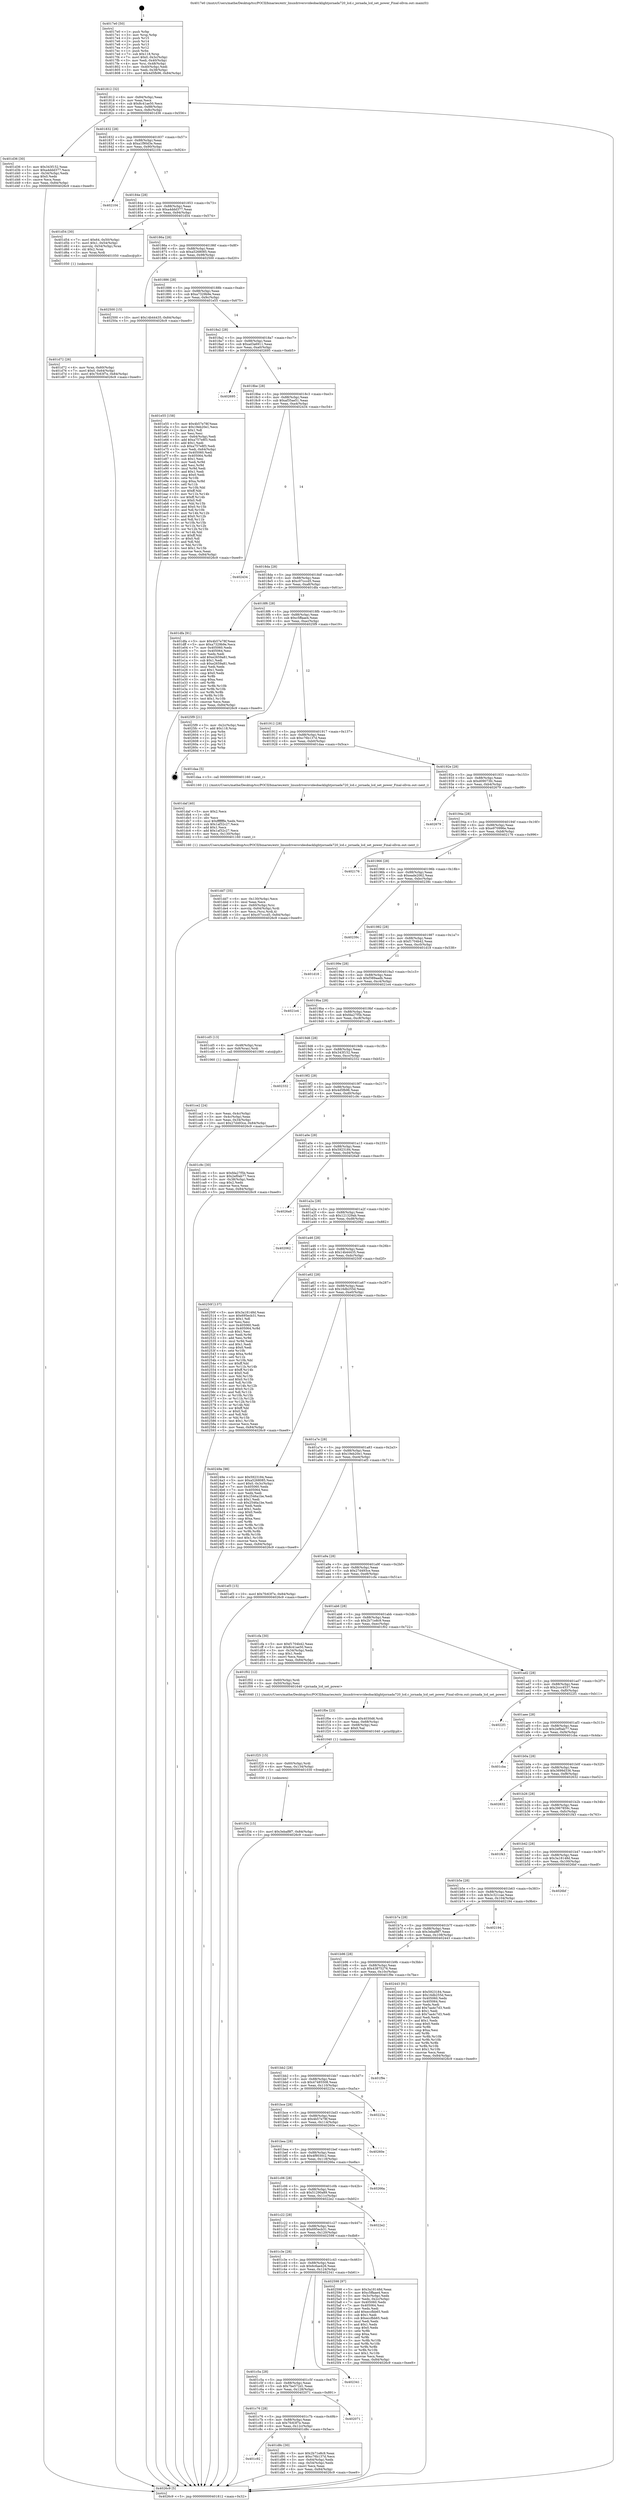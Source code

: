digraph "0x4017e0" {
  label = "0x4017e0 (/mnt/c/Users/mathe/Desktop/tcc/POCII/binaries/extr_linuxdriversvideobacklightjornada720_lcd.c_jornada_lcd_set_power_Final-ollvm.out::main(0))"
  labelloc = "t"
  node[shape=record]

  Entry [label="",width=0.3,height=0.3,shape=circle,fillcolor=black,style=filled]
  "0x401812" [label="{
     0x401812 [32]\l
     | [instrs]\l
     &nbsp;&nbsp;0x401812 \<+6\>: mov -0x84(%rbp),%eax\l
     &nbsp;&nbsp;0x401818 \<+2\>: mov %eax,%ecx\l
     &nbsp;&nbsp;0x40181a \<+6\>: sub $0x8c41ae50,%ecx\l
     &nbsp;&nbsp;0x401820 \<+6\>: mov %eax,-0x88(%rbp)\l
     &nbsp;&nbsp;0x401826 \<+6\>: mov %ecx,-0x8c(%rbp)\l
     &nbsp;&nbsp;0x40182c \<+6\>: je 0000000000401d36 \<main+0x556\>\l
  }"]
  "0x401d36" [label="{
     0x401d36 [30]\l
     | [instrs]\l
     &nbsp;&nbsp;0x401d36 \<+5\>: mov $0x343f152,%eax\l
     &nbsp;&nbsp;0x401d3b \<+5\>: mov $0xa4ddd377,%ecx\l
     &nbsp;&nbsp;0x401d40 \<+3\>: mov -0x34(%rbp),%edx\l
     &nbsp;&nbsp;0x401d43 \<+3\>: cmp $0x0,%edx\l
     &nbsp;&nbsp;0x401d46 \<+3\>: cmove %ecx,%eax\l
     &nbsp;&nbsp;0x401d49 \<+6\>: mov %eax,-0x84(%rbp)\l
     &nbsp;&nbsp;0x401d4f \<+5\>: jmp 00000000004026c9 \<main+0xee9\>\l
  }"]
  "0x401832" [label="{
     0x401832 [28]\l
     | [instrs]\l
     &nbsp;&nbsp;0x401832 \<+5\>: jmp 0000000000401837 \<main+0x57\>\l
     &nbsp;&nbsp;0x401837 \<+6\>: mov -0x88(%rbp),%eax\l
     &nbsp;&nbsp;0x40183d \<+5\>: sub $0xa1f90d3e,%eax\l
     &nbsp;&nbsp;0x401842 \<+6\>: mov %eax,-0x90(%rbp)\l
     &nbsp;&nbsp;0x401848 \<+6\>: je 0000000000402104 \<main+0x924\>\l
  }"]
  Exit [label="",width=0.3,height=0.3,shape=circle,fillcolor=black,style=filled,peripheries=2]
  "0x402104" [label="{
     0x402104\l
  }", style=dashed]
  "0x40184e" [label="{
     0x40184e [28]\l
     | [instrs]\l
     &nbsp;&nbsp;0x40184e \<+5\>: jmp 0000000000401853 \<main+0x73\>\l
     &nbsp;&nbsp;0x401853 \<+6\>: mov -0x88(%rbp),%eax\l
     &nbsp;&nbsp;0x401859 \<+5\>: sub $0xa4ddd377,%eax\l
     &nbsp;&nbsp;0x40185e \<+6\>: mov %eax,-0x94(%rbp)\l
     &nbsp;&nbsp;0x401864 \<+6\>: je 0000000000401d54 \<main+0x574\>\l
  }"]
  "0x401f34" [label="{
     0x401f34 [15]\l
     | [instrs]\l
     &nbsp;&nbsp;0x401f34 \<+10\>: movl $0x3ebaf8f7,-0x84(%rbp)\l
     &nbsp;&nbsp;0x401f3e \<+5\>: jmp 00000000004026c9 \<main+0xee9\>\l
  }"]
  "0x401d54" [label="{
     0x401d54 [30]\l
     | [instrs]\l
     &nbsp;&nbsp;0x401d54 \<+7\>: movl $0x64,-0x50(%rbp)\l
     &nbsp;&nbsp;0x401d5b \<+7\>: movl $0x1,-0x54(%rbp)\l
     &nbsp;&nbsp;0x401d62 \<+4\>: movslq -0x54(%rbp),%rax\l
     &nbsp;&nbsp;0x401d66 \<+4\>: shl $0x2,%rax\l
     &nbsp;&nbsp;0x401d6a \<+3\>: mov %rax,%rdi\l
     &nbsp;&nbsp;0x401d6d \<+5\>: call 0000000000401050 \<malloc@plt\>\l
     | [calls]\l
     &nbsp;&nbsp;0x401050 \{1\} (unknown)\l
  }"]
  "0x40186a" [label="{
     0x40186a [28]\l
     | [instrs]\l
     &nbsp;&nbsp;0x40186a \<+5\>: jmp 000000000040186f \<main+0x8f\>\l
     &nbsp;&nbsp;0x40186f \<+6\>: mov -0x88(%rbp),%eax\l
     &nbsp;&nbsp;0x401875 \<+5\>: sub $0xa5268085,%eax\l
     &nbsp;&nbsp;0x40187a \<+6\>: mov %eax,-0x98(%rbp)\l
     &nbsp;&nbsp;0x401880 \<+6\>: je 0000000000402500 \<main+0xd20\>\l
  }"]
  "0x401f25" [label="{
     0x401f25 [15]\l
     | [instrs]\l
     &nbsp;&nbsp;0x401f25 \<+4\>: mov -0x60(%rbp),%rdi\l
     &nbsp;&nbsp;0x401f29 \<+6\>: mov %eax,-0x134(%rbp)\l
     &nbsp;&nbsp;0x401f2f \<+5\>: call 0000000000401030 \<free@plt\>\l
     | [calls]\l
     &nbsp;&nbsp;0x401030 \{1\} (unknown)\l
  }"]
  "0x402500" [label="{
     0x402500 [15]\l
     | [instrs]\l
     &nbsp;&nbsp;0x402500 \<+10\>: movl $0x14b44435,-0x84(%rbp)\l
     &nbsp;&nbsp;0x40250a \<+5\>: jmp 00000000004026c9 \<main+0xee9\>\l
  }"]
  "0x401886" [label="{
     0x401886 [28]\l
     | [instrs]\l
     &nbsp;&nbsp;0x401886 \<+5\>: jmp 000000000040188b \<main+0xab\>\l
     &nbsp;&nbsp;0x40188b \<+6\>: mov -0x88(%rbp),%eax\l
     &nbsp;&nbsp;0x401891 \<+5\>: sub $0xa7329b9e,%eax\l
     &nbsp;&nbsp;0x401896 \<+6\>: mov %eax,-0x9c(%rbp)\l
     &nbsp;&nbsp;0x40189c \<+6\>: je 0000000000401e55 \<main+0x675\>\l
  }"]
  "0x401f0e" [label="{
     0x401f0e [23]\l
     | [instrs]\l
     &nbsp;&nbsp;0x401f0e \<+10\>: movabs $0x4030d6,%rdi\l
     &nbsp;&nbsp;0x401f18 \<+3\>: mov %eax,-0x68(%rbp)\l
     &nbsp;&nbsp;0x401f1b \<+3\>: mov -0x68(%rbp),%esi\l
     &nbsp;&nbsp;0x401f1e \<+2\>: mov $0x0,%al\l
     &nbsp;&nbsp;0x401f20 \<+5\>: call 0000000000401040 \<printf@plt\>\l
     | [calls]\l
     &nbsp;&nbsp;0x401040 \{1\} (unknown)\l
  }"]
  "0x401e55" [label="{
     0x401e55 [158]\l
     | [instrs]\l
     &nbsp;&nbsp;0x401e55 \<+5\>: mov $0x4b57e78f,%eax\l
     &nbsp;&nbsp;0x401e5a \<+5\>: mov $0x19eb20e1,%ecx\l
     &nbsp;&nbsp;0x401e5f \<+2\>: mov $0x1,%dl\l
     &nbsp;&nbsp;0x401e61 \<+2\>: xor %esi,%esi\l
     &nbsp;&nbsp;0x401e63 \<+3\>: mov -0x64(%rbp),%edi\l
     &nbsp;&nbsp;0x401e66 \<+6\>: add $0xa757e8f3,%edi\l
     &nbsp;&nbsp;0x401e6c \<+3\>: add $0x1,%edi\l
     &nbsp;&nbsp;0x401e6f \<+6\>: sub $0xa757e8f3,%edi\l
     &nbsp;&nbsp;0x401e75 \<+3\>: mov %edi,-0x64(%rbp)\l
     &nbsp;&nbsp;0x401e78 \<+7\>: mov 0x405060,%edi\l
     &nbsp;&nbsp;0x401e7f \<+8\>: mov 0x405064,%r8d\l
     &nbsp;&nbsp;0x401e87 \<+3\>: sub $0x1,%esi\l
     &nbsp;&nbsp;0x401e8a \<+3\>: mov %edi,%r9d\l
     &nbsp;&nbsp;0x401e8d \<+3\>: add %esi,%r9d\l
     &nbsp;&nbsp;0x401e90 \<+4\>: imul %r9d,%edi\l
     &nbsp;&nbsp;0x401e94 \<+3\>: and $0x1,%edi\l
     &nbsp;&nbsp;0x401e97 \<+3\>: cmp $0x0,%edi\l
     &nbsp;&nbsp;0x401e9a \<+4\>: sete %r10b\l
     &nbsp;&nbsp;0x401e9e \<+4\>: cmp $0xa,%r8d\l
     &nbsp;&nbsp;0x401ea2 \<+4\>: setl %r11b\l
     &nbsp;&nbsp;0x401ea6 \<+3\>: mov %r10b,%bl\l
     &nbsp;&nbsp;0x401ea9 \<+3\>: xor $0xff,%bl\l
     &nbsp;&nbsp;0x401eac \<+3\>: mov %r11b,%r14b\l
     &nbsp;&nbsp;0x401eaf \<+4\>: xor $0xff,%r14b\l
     &nbsp;&nbsp;0x401eb3 \<+3\>: xor $0x0,%dl\l
     &nbsp;&nbsp;0x401eb6 \<+3\>: mov %bl,%r15b\l
     &nbsp;&nbsp;0x401eb9 \<+4\>: and $0x0,%r15b\l
     &nbsp;&nbsp;0x401ebd \<+3\>: and %dl,%r10b\l
     &nbsp;&nbsp;0x401ec0 \<+3\>: mov %r14b,%r12b\l
     &nbsp;&nbsp;0x401ec3 \<+4\>: and $0x0,%r12b\l
     &nbsp;&nbsp;0x401ec7 \<+3\>: and %dl,%r11b\l
     &nbsp;&nbsp;0x401eca \<+3\>: or %r10b,%r15b\l
     &nbsp;&nbsp;0x401ecd \<+3\>: or %r11b,%r12b\l
     &nbsp;&nbsp;0x401ed0 \<+3\>: xor %r12b,%r15b\l
     &nbsp;&nbsp;0x401ed3 \<+3\>: or %r14b,%bl\l
     &nbsp;&nbsp;0x401ed6 \<+3\>: xor $0xff,%bl\l
     &nbsp;&nbsp;0x401ed9 \<+3\>: or $0x0,%dl\l
     &nbsp;&nbsp;0x401edc \<+2\>: and %dl,%bl\l
     &nbsp;&nbsp;0x401ede \<+3\>: or %bl,%r15b\l
     &nbsp;&nbsp;0x401ee1 \<+4\>: test $0x1,%r15b\l
     &nbsp;&nbsp;0x401ee5 \<+3\>: cmovne %ecx,%eax\l
     &nbsp;&nbsp;0x401ee8 \<+6\>: mov %eax,-0x84(%rbp)\l
     &nbsp;&nbsp;0x401eee \<+5\>: jmp 00000000004026c9 \<main+0xee9\>\l
  }"]
  "0x4018a2" [label="{
     0x4018a2 [28]\l
     | [instrs]\l
     &nbsp;&nbsp;0x4018a2 \<+5\>: jmp 00000000004018a7 \<main+0xc7\>\l
     &nbsp;&nbsp;0x4018a7 \<+6\>: mov -0x88(%rbp),%eax\l
     &nbsp;&nbsp;0x4018ad \<+5\>: sub $0xad3a6911,%eax\l
     &nbsp;&nbsp;0x4018b2 \<+6\>: mov %eax,-0xa0(%rbp)\l
     &nbsp;&nbsp;0x4018b8 \<+6\>: je 0000000000402695 \<main+0xeb5\>\l
  }"]
  "0x401dd7" [label="{
     0x401dd7 [35]\l
     | [instrs]\l
     &nbsp;&nbsp;0x401dd7 \<+6\>: mov -0x130(%rbp),%ecx\l
     &nbsp;&nbsp;0x401ddd \<+3\>: imul %eax,%ecx\l
     &nbsp;&nbsp;0x401de0 \<+4\>: mov -0x60(%rbp),%rsi\l
     &nbsp;&nbsp;0x401de4 \<+4\>: movslq -0x64(%rbp),%rdi\l
     &nbsp;&nbsp;0x401de8 \<+3\>: mov %ecx,(%rsi,%rdi,4)\l
     &nbsp;&nbsp;0x401deb \<+10\>: movl $0xc07cccd5,-0x84(%rbp)\l
     &nbsp;&nbsp;0x401df5 \<+5\>: jmp 00000000004026c9 \<main+0xee9\>\l
  }"]
  "0x402695" [label="{
     0x402695\l
  }", style=dashed]
  "0x4018be" [label="{
     0x4018be [28]\l
     | [instrs]\l
     &nbsp;&nbsp;0x4018be \<+5\>: jmp 00000000004018c3 \<main+0xe3\>\l
     &nbsp;&nbsp;0x4018c3 \<+6\>: mov -0x88(%rbp),%eax\l
     &nbsp;&nbsp;0x4018c9 \<+5\>: sub $0xaf35ae51,%eax\l
     &nbsp;&nbsp;0x4018ce \<+6\>: mov %eax,-0xa4(%rbp)\l
     &nbsp;&nbsp;0x4018d4 \<+6\>: je 0000000000402434 \<main+0xc54\>\l
  }"]
  "0x401daf" [label="{
     0x401daf [40]\l
     | [instrs]\l
     &nbsp;&nbsp;0x401daf \<+5\>: mov $0x2,%ecx\l
     &nbsp;&nbsp;0x401db4 \<+1\>: cltd\l
     &nbsp;&nbsp;0x401db5 \<+2\>: idiv %ecx\l
     &nbsp;&nbsp;0x401db7 \<+6\>: imul $0xfffffffe,%edx,%ecx\l
     &nbsp;&nbsp;0x401dbd \<+6\>: sub $0x1af32c27,%ecx\l
     &nbsp;&nbsp;0x401dc3 \<+3\>: add $0x1,%ecx\l
     &nbsp;&nbsp;0x401dc6 \<+6\>: add $0x1af32c27,%ecx\l
     &nbsp;&nbsp;0x401dcc \<+6\>: mov %ecx,-0x130(%rbp)\l
     &nbsp;&nbsp;0x401dd2 \<+5\>: call 0000000000401160 \<next_i\>\l
     | [calls]\l
     &nbsp;&nbsp;0x401160 \{1\} (/mnt/c/Users/mathe/Desktop/tcc/POCII/binaries/extr_linuxdriversvideobacklightjornada720_lcd.c_jornada_lcd_set_power_Final-ollvm.out::next_i)\l
  }"]
  "0x402434" [label="{
     0x402434\l
  }", style=dashed]
  "0x4018da" [label="{
     0x4018da [28]\l
     | [instrs]\l
     &nbsp;&nbsp;0x4018da \<+5\>: jmp 00000000004018df \<main+0xff\>\l
     &nbsp;&nbsp;0x4018df \<+6\>: mov -0x88(%rbp),%eax\l
     &nbsp;&nbsp;0x4018e5 \<+5\>: sub $0xc07cccd5,%eax\l
     &nbsp;&nbsp;0x4018ea \<+6\>: mov %eax,-0xa8(%rbp)\l
     &nbsp;&nbsp;0x4018f0 \<+6\>: je 0000000000401dfa \<main+0x61a\>\l
  }"]
  "0x401c92" [label="{
     0x401c92\l
  }", style=dashed]
  "0x401dfa" [label="{
     0x401dfa [91]\l
     | [instrs]\l
     &nbsp;&nbsp;0x401dfa \<+5\>: mov $0x4b57e78f,%eax\l
     &nbsp;&nbsp;0x401dff \<+5\>: mov $0xa7329b9e,%ecx\l
     &nbsp;&nbsp;0x401e04 \<+7\>: mov 0x405060,%edx\l
     &nbsp;&nbsp;0x401e0b \<+7\>: mov 0x405064,%esi\l
     &nbsp;&nbsp;0x401e12 \<+2\>: mov %edx,%edi\l
     &nbsp;&nbsp;0x401e14 \<+6\>: add $0xe2659a81,%edi\l
     &nbsp;&nbsp;0x401e1a \<+3\>: sub $0x1,%edi\l
     &nbsp;&nbsp;0x401e1d \<+6\>: sub $0xe2659a81,%edi\l
     &nbsp;&nbsp;0x401e23 \<+3\>: imul %edi,%edx\l
     &nbsp;&nbsp;0x401e26 \<+3\>: and $0x1,%edx\l
     &nbsp;&nbsp;0x401e29 \<+3\>: cmp $0x0,%edx\l
     &nbsp;&nbsp;0x401e2c \<+4\>: sete %r8b\l
     &nbsp;&nbsp;0x401e30 \<+3\>: cmp $0xa,%esi\l
     &nbsp;&nbsp;0x401e33 \<+4\>: setl %r9b\l
     &nbsp;&nbsp;0x401e37 \<+3\>: mov %r8b,%r10b\l
     &nbsp;&nbsp;0x401e3a \<+3\>: and %r9b,%r10b\l
     &nbsp;&nbsp;0x401e3d \<+3\>: xor %r9b,%r8b\l
     &nbsp;&nbsp;0x401e40 \<+3\>: or %r8b,%r10b\l
     &nbsp;&nbsp;0x401e43 \<+4\>: test $0x1,%r10b\l
     &nbsp;&nbsp;0x401e47 \<+3\>: cmovne %ecx,%eax\l
     &nbsp;&nbsp;0x401e4a \<+6\>: mov %eax,-0x84(%rbp)\l
     &nbsp;&nbsp;0x401e50 \<+5\>: jmp 00000000004026c9 \<main+0xee9\>\l
  }"]
  "0x4018f6" [label="{
     0x4018f6 [28]\l
     | [instrs]\l
     &nbsp;&nbsp;0x4018f6 \<+5\>: jmp 00000000004018fb \<main+0x11b\>\l
     &nbsp;&nbsp;0x4018fb \<+6\>: mov -0x88(%rbp),%eax\l
     &nbsp;&nbsp;0x401901 \<+5\>: sub $0xc5ffaae4,%eax\l
     &nbsp;&nbsp;0x401906 \<+6\>: mov %eax,-0xac(%rbp)\l
     &nbsp;&nbsp;0x40190c \<+6\>: je 00000000004025f9 \<main+0xe19\>\l
  }"]
  "0x401d8c" [label="{
     0x401d8c [30]\l
     | [instrs]\l
     &nbsp;&nbsp;0x401d8c \<+5\>: mov $0x2b71e8c9,%eax\l
     &nbsp;&nbsp;0x401d91 \<+5\>: mov $0xc76b137d,%ecx\l
     &nbsp;&nbsp;0x401d96 \<+3\>: mov -0x64(%rbp),%edx\l
     &nbsp;&nbsp;0x401d99 \<+3\>: cmp -0x54(%rbp),%edx\l
     &nbsp;&nbsp;0x401d9c \<+3\>: cmovl %ecx,%eax\l
     &nbsp;&nbsp;0x401d9f \<+6\>: mov %eax,-0x84(%rbp)\l
     &nbsp;&nbsp;0x401da5 \<+5\>: jmp 00000000004026c9 \<main+0xee9\>\l
  }"]
  "0x4025f9" [label="{
     0x4025f9 [21]\l
     | [instrs]\l
     &nbsp;&nbsp;0x4025f9 \<+3\>: mov -0x2c(%rbp),%eax\l
     &nbsp;&nbsp;0x4025fc \<+7\>: add $0x118,%rsp\l
     &nbsp;&nbsp;0x402603 \<+1\>: pop %rbx\l
     &nbsp;&nbsp;0x402604 \<+2\>: pop %r12\l
     &nbsp;&nbsp;0x402606 \<+2\>: pop %r13\l
     &nbsp;&nbsp;0x402608 \<+2\>: pop %r14\l
     &nbsp;&nbsp;0x40260a \<+2\>: pop %r15\l
     &nbsp;&nbsp;0x40260c \<+1\>: pop %rbp\l
     &nbsp;&nbsp;0x40260d \<+1\>: ret\l
  }"]
  "0x401912" [label="{
     0x401912 [28]\l
     | [instrs]\l
     &nbsp;&nbsp;0x401912 \<+5\>: jmp 0000000000401917 \<main+0x137\>\l
     &nbsp;&nbsp;0x401917 \<+6\>: mov -0x88(%rbp),%eax\l
     &nbsp;&nbsp;0x40191d \<+5\>: sub $0xc76b137d,%eax\l
     &nbsp;&nbsp;0x401922 \<+6\>: mov %eax,-0xb0(%rbp)\l
     &nbsp;&nbsp;0x401928 \<+6\>: je 0000000000401daa \<main+0x5ca\>\l
  }"]
  "0x401c76" [label="{
     0x401c76 [28]\l
     | [instrs]\l
     &nbsp;&nbsp;0x401c76 \<+5\>: jmp 0000000000401c7b \<main+0x49b\>\l
     &nbsp;&nbsp;0x401c7b \<+6\>: mov -0x88(%rbp),%eax\l
     &nbsp;&nbsp;0x401c81 \<+5\>: sub $0x7fc63f7e,%eax\l
     &nbsp;&nbsp;0x401c86 \<+6\>: mov %eax,-0x12c(%rbp)\l
     &nbsp;&nbsp;0x401c8c \<+6\>: je 0000000000401d8c \<main+0x5ac\>\l
  }"]
  "0x401daa" [label="{
     0x401daa [5]\l
     | [instrs]\l
     &nbsp;&nbsp;0x401daa \<+5\>: call 0000000000401160 \<next_i\>\l
     | [calls]\l
     &nbsp;&nbsp;0x401160 \{1\} (/mnt/c/Users/mathe/Desktop/tcc/POCII/binaries/extr_linuxdriversvideobacklightjornada720_lcd.c_jornada_lcd_set_power_Final-ollvm.out::next_i)\l
  }"]
  "0x40192e" [label="{
     0x40192e [28]\l
     | [instrs]\l
     &nbsp;&nbsp;0x40192e \<+5\>: jmp 0000000000401933 \<main+0x153\>\l
     &nbsp;&nbsp;0x401933 \<+6\>: mov -0x88(%rbp),%eax\l
     &nbsp;&nbsp;0x401939 \<+5\>: sub $0xd09073fc,%eax\l
     &nbsp;&nbsp;0x40193e \<+6\>: mov %eax,-0xb4(%rbp)\l
     &nbsp;&nbsp;0x401944 \<+6\>: je 0000000000402679 \<main+0xe99\>\l
  }"]
  "0x402071" [label="{
     0x402071\l
  }", style=dashed]
  "0x402679" [label="{
     0x402679\l
  }", style=dashed]
  "0x40194a" [label="{
     0x40194a [28]\l
     | [instrs]\l
     &nbsp;&nbsp;0x40194a \<+5\>: jmp 000000000040194f \<main+0x16f\>\l
     &nbsp;&nbsp;0x40194f \<+6\>: mov -0x88(%rbp),%eax\l
     &nbsp;&nbsp;0x401955 \<+5\>: sub $0xe970996e,%eax\l
     &nbsp;&nbsp;0x40195a \<+6\>: mov %eax,-0xb8(%rbp)\l
     &nbsp;&nbsp;0x401960 \<+6\>: je 0000000000402176 \<main+0x996\>\l
  }"]
  "0x401c5a" [label="{
     0x401c5a [28]\l
     | [instrs]\l
     &nbsp;&nbsp;0x401c5a \<+5\>: jmp 0000000000401c5f \<main+0x47f\>\l
     &nbsp;&nbsp;0x401c5f \<+6\>: mov -0x88(%rbp),%eax\l
     &nbsp;&nbsp;0x401c65 \<+5\>: sub $0x7be572d1,%eax\l
     &nbsp;&nbsp;0x401c6a \<+6\>: mov %eax,-0x128(%rbp)\l
     &nbsp;&nbsp;0x401c70 \<+6\>: je 0000000000402071 \<main+0x891\>\l
  }"]
  "0x402176" [label="{
     0x402176\l
  }", style=dashed]
  "0x401966" [label="{
     0x401966 [28]\l
     | [instrs]\l
     &nbsp;&nbsp;0x401966 \<+5\>: jmp 000000000040196b \<main+0x18b\>\l
     &nbsp;&nbsp;0x40196b \<+6\>: mov -0x88(%rbp),%eax\l
     &nbsp;&nbsp;0x401971 \<+5\>: sub $0xeade2062,%eax\l
     &nbsp;&nbsp;0x401976 \<+6\>: mov %eax,-0xbc(%rbp)\l
     &nbsp;&nbsp;0x40197c \<+6\>: je 000000000040239c \<main+0xbbc\>\l
  }"]
  "0x402341" [label="{
     0x402341\l
  }", style=dashed]
  "0x40239c" [label="{
     0x40239c\l
  }", style=dashed]
  "0x401982" [label="{
     0x401982 [28]\l
     | [instrs]\l
     &nbsp;&nbsp;0x401982 \<+5\>: jmp 0000000000401987 \<main+0x1a7\>\l
     &nbsp;&nbsp;0x401987 \<+6\>: mov -0x88(%rbp),%eax\l
     &nbsp;&nbsp;0x40198d \<+5\>: sub $0xf1704b42,%eax\l
     &nbsp;&nbsp;0x401992 \<+6\>: mov %eax,-0xc0(%rbp)\l
     &nbsp;&nbsp;0x401998 \<+6\>: je 0000000000401d18 \<main+0x538\>\l
  }"]
  "0x401c3e" [label="{
     0x401c3e [28]\l
     | [instrs]\l
     &nbsp;&nbsp;0x401c3e \<+5\>: jmp 0000000000401c43 \<main+0x463\>\l
     &nbsp;&nbsp;0x401c43 \<+6\>: mov -0x88(%rbp),%eax\l
     &nbsp;&nbsp;0x401c49 \<+5\>: sub $0x6c6ae426,%eax\l
     &nbsp;&nbsp;0x401c4e \<+6\>: mov %eax,-0x124(%rbp)\l
     &nbsp;&nbsp;0x401c54 \<+6\>: je 0000000000402341 \<main+0xb61\>\l
  }"]
  "0x401d18" [label="{
     0x401d18\l
  }", style=dashed]
  "0x40199e" [label="{
     0x40199e [28]\l
     | [instrs]\l
     &nbsp;&nbsp;0x40199e \<+5\>: jmp 00000000004019a3 \<main+0x1c3\>\l
     &nbsp;&nbsp;0x4019a3 \<+6\>: mov -0x88(%rbp),%eax\l
     &nbsp;&nbsp;0x4019a9 \<+5\>: sub $0xf389aadb,%eax\l
     &nbsp;&nbsp;0x4019ae \<+6\>: mov %eax,-0xc4(%rbp)\l
     &nbsp;&nbsp;0x4019b4 \<+6\>: je 00000000004021e4 \<main+0xa04\>\l
  }"]
  "0x402598" [label="{
     0x402598 [97]\l
     | [instrs]\l
     &nbsp;&nbsp;0x402598 \<+5\>: mov $0x3a18148d,%eax\l
     &nbsp;&nbsp;0x40259d \<+5\>: mov $0xc5ffaae4,%ecx\l
     &nbsp;&nbsp;0x4025a2 \<+3\>: mov -0x3c(%rbp),%edx\l
     &nbsp;&nbsp;0x4025a5 \<+3\>: mov %edx,-0x2c(%rbp)\l
     &nbsp;&nbsp;0x4025a8 \<+7\>: mov 0x405060,%edx\l
     &nbsp;&nbsp;0x4025af \<+7\>: mov 0x405064,%esi\l
     &nbsp;&nbsp;0x4025b6 \<+2\>: mov %edx,%edi\l
     &nbsp;&nbsp;0x4025b8 \<+6\>: add $0xeccfbb65,%edi\l
     &nbsp;&nbsp;0x4025be \<+3\>: sub $0x1,%edi\l
     &nbsp;&nbsp;0x4025c1 \<+6\>: sub $0xeccfbb65,%edi\l
     &nbsp;&nbsp;0x4025c7 \<+3\>: imul %edi,%edx\l
     &nbsp;&nbsp;0x4025ca \<+3\>: and $0x1,%edx\l
     &nbsp;&nbsp;0x4025cd \<+3\>: cmp $0x0,%edx\l
     &nbsp;&nbsp;0x4025d0 \<+4\>: sete %r8b\l
     &nbsp;&nbsp;0x4025d4 \<+3\>: cmp $0xa,%esi\l
     &nbsp;&nbsp;0x4025d7 \<+4\>: setl %r9b\l
     &nbsp;&nbsp;0x4025db \<+3\>: mov %r8b,%r10b\l
     &nbsp;&nbsp;0x4025de \<+3\>: and %r9b,%r10b\l
     &nbsp;&nbsp;0x4025e1 \<+3\>: xor %r9b,%r8b\l
     &nbsp;&nbsp;0x4025e4 \<+3\>: or %r8b,%r10b\l
     &nbsp;&nbsp;0x4025e7 \<+4\>: test $0x1,%r10b\l
     &nbsp;&nbsp;0x4025eb \<+3\>: cmovne %ecx,%eax\l
     &nbsp;&nbsp;0x4025ee \<+6\>: mov %eax,-0x84(%rbp)\l
     &nbsp;&nbsp;0x4025f4 \<+5\>: jmp 00000000004026c9 \<main+0xee9\>\l
  }"]
  "0x4021e4" [label="{
     0x4021e4\l
  }", style=dashed]
  "0x4019ba" [label="{
     0x4019ba [28]\l
     | [instrs]\l
     &nbsp;&nbsp;0x4019ba \<+5\>: jmp 00000000004019bf \<main+0x1df\>\l
     &nbsp;&nbsp;0x4019bf \<+6\>: mov -0x88(%rbp),%eax\l
     &nbsp;&nbsp;0x4019c5 \<+5\>: sub $0xfda27f5b,%eax\l
     &nbsp;&nbsp;0x4019ca \<+6\>: mov %eax,-0xc8(%rbp)\l
     &nbsp;&nbsp;0x4019d0 \<+6\>: je 0000000000401cd5 \<main+0x4f5\>\l
  }"]
  "0x401c22" [label="{
     0x401c22 [28]\l
     | [instrs]\l
     &nbsp;&nbsp;0x401c22 \<+5\>: jmp 0000000000401c27 \<main+0x447\>\l
     &nbsp;&nbsp;0x401c27 \<+6\>: mov -0x88(%rbp),%eax\l
     &nbsp;&nbsp;0x401c2d \<+5\>: sub $0x695ecb31,%eax\l
     &nbsp;&nbsp;0x401c32 \<+6\>: mov %eax,-0x120(%rbp)\l
     &nbsp;&nbsp;0x401c38 \<+6\>: je 0000000000402598 \<main+0xdb8\>\l
  }"]
  "0x401cd5" [label="{
     0x401cd5 [13]\l
     | [instrs]\l
     &nbsp;&nbsp;0x401cd5 \<+4\>: mov -0x48(%rbp),%rax\l
     &nbsp;&nbsp;0x401cd9 \<+4\>: mov 0x8(%rax),%rdi\l
     &nbsp;&nbsp;0x401cdd \<+5\>: call 0000000000401060 \<atoi@plt\>\l
     | [calls]\l
     &nbsp;&nbsp;0x401060 \{1\} (unknown)\l
  }"]
  "0x4019d6" [label="{
     0x4019d6 [28]\l
     | [instrs]\l
     &nbsp;&nbsp;0x4019d6 \<+5\>: jmp 00000000004019db \<main+0x1fb\>\l
     &nbsp;&nbsp;0x4019db \<+6\>: mov -0x88(%rbp),%eax\l
     &nbsp;&nbsp;0x4019e1 \<+5\>: sub $0x343f152,%eax\l
     &nbsp;&nbsp;0x4019e6 \<+6\>: mov %eax,-0xcc(%rbp)\l
     &nbsp;&nbsp;0x4019ec \<+6\>: je 0000000000402332 \<main+0xb52\>\l
  }"]
  "0x4022e2" [label="{
     0x4022e2\l
  }", style=dashed]
  "0x402332" [label="{
     0x402332\l
  }", style=dashed]
  "0x4019f2" [label="{
     0x4019f2 [28]\l
     | [instrs]\l
     &nbsp;&nbsp;0x4019f2 \<+5\>: jmp 00000000004019f7 \<main+0x217\>\l
     &nbsp;&nbsp;0x4019f7 \<+6\>: mov -0x88(%rbp),%eax\l
     &nbsp;&nbsp;0x4019fd \<+5\>: sub $0x4d5fb96,%eax\l
     &nbsp;&nbsp;0x401a02 \<+6\>: mov %eax,-0xd0(%rbp)\l
     &nbsp;&nbsp;0x401a08 \<+6\>: je 0000000000401c9c \<main+0x4bc\>\l
  }"]
  "0x401c06" [label="{
     0x401c06 [28]\l
     | [instrs]\l
     &nbsp;&nbsp;0x401c06 \<+5\>: jmp 0000000000401c0b \<main+0x42b\>\l
     &nbsp;&nbsp;0x401c0b \<+6\>: mov -0x88(%rbp),%eax\l
     &nbsp;&nbsp;0x401c11 \<+5\>: sub $0x51290a89,%eax\l
     &nbsp;&nbsp;0x401c16 \<+6\>: mov %eax,-0x11c(%rbp)\l
     &nbsp;&nbsp;0x401c1c \<+6\>: je 00000000004022e2 \<main+0xb02\>\l
  }"]
  "0x401c9c" [label="{
     0x401c9c [30]\l
     | [instrs]\l
     &nbsp;&nbsp;0x401c9c \<+5\>: mov $0xfda27f5b,%eax\l
     &nbsp;&nbsp;0x401ca1 \<+5\>: mov $0x2ef0ab77,%ecx\l
     &nbsp;&nbsp;0x401ca6 \<+3\>: mov -0x38(%rbp),%edx\l
     &nbsp;&nbsp;0x401ca9 \<+3\>: cmp $0x2,%edx\l
     &nbsp;&nbsp;0x401cac \<+3\>: cmovne %ecx,%eax\l
     &nbsp;&nbsp;0x401caf \<+6\>: mov %eax,-0x84(%rbp)\l
     &nbsp;&nbsp;0x401cb5 \<+5\>: jmp 00000000004026c9 \<main+0xee9\>\l
  }"]
  "0x401a0e" [label="{
     0x401a0e [28]\l
     | [instrs]\l
     &nbsp;&nbsp;0x401a0e \<+5\>: jmp 0000000000401a13 \<main+0x233\>\l
     &nbsp;&nbsp;0x401a13 \<+6\>: mov -0x88(%rbp),%eax\l
     &nbsp;&nbsp;0x401a19 \<+5\>: sub $0x5923184,%eax\l
     &nbsp;&nbsp;0x401a1e \<+6\>: mov %eax,-0xd4(%rbp)\l
     &nbsp;&nbsp;0x401a24 \<+6\>: je 00000000004026a9 \<main+0xec9\>\l
  }"]
  "0x4026c9" [label="{
     0x4026c9 [5]\l
     | [instrs]\l
     &nbsp;&nbsp;0x4026c9 \<+5\>: jmp 0000000000401812 \<main+0x32\>\l
  }"]
  "0x4017e0" [label="{
     0x4017e0 [50]\l
     | [instrs]\l
     &nbsp;&nbsp;0x4017e0 \<+1\>: push %rbp\l
     &nbsp;&nbsp;0x4017e1 \<+3\>: mov %rsp,%rbp\l
     &nbsp;&nbsp;0x4017e4 \<+2\>: push %r15\l
     &nbsp;&nbsp;0x4017e6 \<+2\>: push %r14\l
     &nbsp;&nbsp;0x4017e8 \<+2\>: push %r13\l
     &nbsp;&nbsp;0x4017ea \<+2\>: push %r12\l
     &nbsp;&nbsp;0x4017ec \<+1\>: push %rbx\l
     &nbsp;&nbsp;0x4017ed \<+7\>: sub $0x118,%rsp\l
     &nbsp;&nbsp;0x4017f4 \<+7\>: movl $0x0,-0x3c(%rbp)\l
     &nbsp;&nbsp;0x4017fb \<+3\>: mov %edi,-0x40(%rbp)\l
     &nbsp;&nbsp;0x4017fe \<+4\>: mov %rsi,-0x48(%rbp)\l
     &nbsp;&nbsp;0x401802 \<+3\>: mov -0x40(%rbp),%edi\l
     &nbsp;&nbsp;0x401805 \<+3\>: mov %edi,-0x38(%rbp)\l
     &nbsp;&nbsp;0x401808 \<+10\>: movl $0x4d5fb96,-0x84(%rbp)\l
  }"]
  "0x401ce2" [label="{
     0x401ce2 [24]\l
     | [instrs]\l
     &nbsp;&nbsp;0x401ce2 \<+3\>: mov %eax,-0x4c(%rbp)\l
     &nbsp;&nbsp;0x401ce5 \<+3\>: mov -0x4c(%rbp),%eax\l
     &nbsp;&nbsp;0x401ce8 \<+3\>: mov %eax,-0x34(%rbp)\l
     &nbsp;&nbsp;0x401ceb \<+10\>: movl $0x27d493ce,-0x84(%rbp)\l
     &nbsp;&nbsp;0x401cf5 \<+5\>: jmp 00000000004026c9 \<main+0xee9\>\l
  }"]
  "0x40266a" [label="{
     0x40266a\l
  }", style=dashed]
  "0x4026a9" [label="{
     0x4026a9\l
  }", style=dashed]
  "0x401a2a" [label="{
     0x401a2a [28]\l
     | [instrs]\l
     &nbsp;&nbsp;0x401a2a \<+5\>: jmp 0000000000401a2f \<main+0x24f\>\l
     &nbsp;&nbsp;0x401a2f \<+6\>: mov -0x88(%rbp),%eax\l
     &nbsp;&nbsp;0x401a35 \<+5\>: sub $0x121329ab,%eax\l
     &nbsp;&nbsp;0x401a3a \<+6\>: mov %eax,-0xd8(%rbp)\l
     &nbsp;&nbsp;0x401a40 \<+6\>: je 0000000000402062 \<main+0x882\>\l
  }"]
  "0x401bea" [label="{
     0x401bea [28]\l
     | [instrs]\l
     &nbsp;&nbsp;0x401bea \<+5\>: jmp 0000000000401bef \<main+0x40f\>\l
     &nbsp;&nbsp;0x401bef \<+6\>: mov -0x88(%rbp),%eax\l
     &nbsp;&nbsp;0x401bf5 \<+5\>: sub $0x4f9030c2,%eax\l
     &nbsp;&nbsp;0x401bfa \<+6\>: mov %eax,-0x118(%rbp)\l
     &nbsp;&nbsp;0x401c00 \<+6\>: je 000000000040266a \<main+0xe8a\>\l
  }"]
  "0x402062" [label="{
     0x402062\l
  }", style=dashed]
  "0x401a46" [label="{
     0x401a46 [28]\l
     | [instrs]\l
     &nbsp;&nbsp;0x401a46 \<+5\>: jmp 0000000000401a4b \<main+0x26b\>\l
     &nbsp;&nbsp;0x401a4b \<+6\>: mov -0x88(%rbp),%eax\l
     &nbsp;&nbsp;0x401a51 \<+5\>: sub $0x14b44435,%eax\l
     &nbsp;&nbsp;0x401a56 \<+6\>: mov %eax,-0xdc(%rbp)\l
     &nbsp;&nbsp;0x401a5c \<+6\>: je 000000000040250f \<main+0xd2f\>\l
  }"]
  "0x40260e" [label="{
     0x40260e\l
  }", style=dashed]
  "0x40250f" [label="{
     0x40250f [137]\l
     | [instrs]\l
     &nbsp;&nbsp;0x40250f \<+5\>: mov $0x3a18148d,%eax\l
     &nbsp;&nbsp;0x402514 \<+5\>: mov $0x695ecb31,%ecx\l
     &nbsp;&nbsp;0x402519 \<+2\>: mov $0x1,%dl\l
     &nbsp;&nbsp;0x40251b \<+2\>: xor %esi,%esi\l
     &nbsp;&nbsp;0x40251d \<+7\>: mov 0x405060,%edi\l
     &nbsp;&nbsp;0x402524 \<+8\>: mov 0x405064,%r8d\l
     &nbsp;&nbsp;0x40252c \<+3\>: sub $0x1,%esi\l
     &nbsp;&nbsp;0x40252f \<+3\>: mov %edi,%r9d\l
     &nbsp;&nbsp;0x402532 \<+3\>: add %esi,%r9d\l
     &nbsp;&nbsp;0x402535 \<+4\>: imul %r9d,%edi\l
     &nbsp;&nbsp;0x402539 \<+3\>: and $0x1,%edi\l
     &nbsp;&nbsp;0x40253c \<+3\>: cmp $0x0,%edi\l
     &nbsp;&nbsp;0x40253f \<+4\>: sete %r10b\l
     &nbsp;&nbsp;0x402543 \<+4\>: cmp $0xa,%r8d\l
     &nbsp;&nbsp;0x402547 \<+4\>: setl %r11b\l
     &nbsp;&nbsp;0x40254b \<+3\>: mov %r10b,%bl\l
     &nbsp;&nbsp;0x40254e \<+3\>: xor $0xff,%bl\l
     &nbsp;&nbsp;0x402551 \<+3\>: mov %r11b,%r14b\l
     &nbsp;&nbsp;0x402554 \<+4\>: xor $0xff,%r14b\l
     &nbsp;&nbsp;0x402558 \<+3\>: xor $0x0,%dl\l
     &nbsp;&nbsp;0x40255b \<+3\>: mov %bl,%r15b\l
     &nbsp;&nbsp;0x40255e \<+4\>: and $0x0,%r15b\l
     &nbsp;&nbsp;0x402562 \<+3\>: and %dl,%r10b\l
     &nbsp;&nbsp;0x402565 \<+3\>: mov %r14b,%r12b\l
     &nbsp;&nbsp;0x402568 \<+4\>: and $0x0,%r12b\l
     &nbsp;&nbsp;0x40256c \<+3\>: and %dl,%r11b\l
     &nbsp;&nbsp;0x40256f \<+3\>: or %r10b,%r15b\l
     &nbsp;&nbsp;0x402572 \<+3\>: or %r11b,%r12b\l
     &nbsp;&nbsp;0x402575 \<+3\>: xor %r12b,%r15b\l
     &nbsp;&nbsp;0x402578 \<+3\>: or %r14b,%bl\l
     &nbsp;&nbsp;0x40257b \<+3\>: xor $0xff,%bl\l
     &nbsp;&nbsp;0x40257e \<+3\>: or $0x0,%dl\l
     &nbsp;&nbsp;0x402581 \<+2\>: and %dl,%bl\l
     &nbsp;&nbsp;0x402583 \<+3\>: or %bl,%r15b\l
     &nbsp;&nbsp;0x402586 \<+4\>: test $0x1,%r15b\l
     &nbsp;&nbsp;0x40258a \<+3\>: cmovne %ecx,%eax\l
     &nbsp;&nbsp;0x40258d \<+6\>: mov %eax,-0x84(%rbp)\l
     &nbsp;&nbsp;0x402593 \<+5\>: jmp 00000000004026c9 \<main+0xee9\>\l
  }"]
  "0x401a62" [label="{
     0x401a62 [28]\l
     | [instrs]\l
     &nbsp;&nbsp;0x401a62 \<+5\>: jmp 0000000000401a67 \<main+0x287\>\l
     &nbsp;&nbsp;0x401a67 \<+6\>: mov -0x88(%rbp),%eax\l
     &nbsp;&nbsp;0x401a6d \<+5\>: sub $0x16db255d,%eax\l
     &nbsp;&nbsp;0x401a72 \<+6\>: mov %eax,-0xe0(%rbp)\l
     &nbsp;&nbsp;0x401a78 \<+6\>: je 000000000040249e \<main+0xcbe\>\l
  }"]
  "0x401bce" [label="{
     0x401bce [28]\l
     | [instrs]\l
     &nbsp;&nbsp;0x401bce \<+5\>: jmp 0000000000401bd3 \<main+0x3f3\>\l
     &nbsp;&nbsp;0x401bd3 \<+6\>: mov -0x88(%rbp),%eax\l
     &nbsp;&nbsp;0x401bd9 \<+5\>: sub $0x4b57e78f,%eax\l
     &nbsp;&nbsp;0x401bde \<+6\>: mov %eax,-0x114(%rbp)\l
     &nbsp;&nbsp;0x401be4 \<+6\>: je 000000000040260e \<main+0xe2e\>\l
  }"]
  "0x40249e" [label="{
     0x40249e [98]\l
     | [instrs]\l
     &nbsp;&nbsp;0x40249e \<+5\>: mov $0x5923184,%eax\l
     &nbsp;&nbsp;0x4024a3 \<+5\>: mov $0xa5268085,%ecx\l
     &nbsp;&nbsp;0x4024a8 \<+7\>: movl $0x0,-0x3c(%rbp)\l
     &nbsp;&nbsp;0x4024af \<+7\>: mov 0x405060,%edx\l
     &nbsp;&nbsp;0x4024b6 \<+7\>: mov 0x405064,%esi\l
     &nbsp;&nbsp;0x4024bd \<+2\>: mov %edx,%edi\l
     &nbsp;&nbsp;0x4024bf \<+6\>: add $0x2546a1be,%edi\l
     &nbsp;&nbsp;0x4024c5 \<+3\>: sub $0x1,%edi\l
     &nbsp;&nbsp;0x4024c8 \<+6\>: sub $0x2546a1be,%edi\l
     &nbsp;&nbsp;0x4024ce \<+3\>: imul %edi,%edx\l
     &nbsp;&nbsp;0x4024d1 \<+3\>: and $0x1,%edx\l
     &nbsp;&nbsp;0x4024d4 \<+3\>: cmp $0x0,%edx\l
     &nbsp;&nbsp;0x4024d7 \<+4\>: sete %r8b\l
     &nbsp;&nbsp;0x4024db \<+3\>: cmp $0xa,%esi\l
     &nbsp;&nbsp;0x4024de \<+4\>: setl %r9b\l
     &nbsp;&nbsp;0x4024e2 \<+3\>: mov %r8b,%r10b\l
     &nbsp;&nbsp;0x4024e5 \<+3\>: and %r9b,%r10b\l
     &nbsp;&nbsp;0x4024e8 \<+3\>: xor %r9b,%r8b\l
     &nbsp;&nbsp;0x4024eb \<+3\>: or %r8b,%r10b\l
     &nbsp;&nbsp;0x4024ee \<+4\>: test $0x1,%r10b\l
     &nbsp;&nbsp;0x4024f2 \<+3\>: cmovne %ecx,%eax\l
     &nbsp;&nbsp;0x4024f5 \<+6\>: mov %eax,-0x84(%rbp)\l
     &nbsp;&nbsp;0x4024fb \<+5\>: jmp 00000000004026c9 \<main+0xee9\>\l
  }"]
  "0x401a7e" [label="{
     0x401a7e [28]\l
     | [instrs]\l
     &nbsp;&nbsp;0x401a7e \<+5\>: jmp 0000000000401a83 \<main+0x2a3\>\l
     &nbsp;&nbsp;0x401a83 \<+6\>: mov -0x88(%rbp),%eax\l
     &nbsp;&nbsp;0x401a89 \<+5\>: sub $0x19eb20e1,%eax\l
     &nbsp;&nbsp;0x401a8e \<+6\>: mov %eax,-0xe4(%rbp)\l
     &nbsp;&nbsp;0x401a94 \<+6\>: je 0000000000401ef3 \<main+0x713\>\l
  }"]
  "0x40223a" [label="{
     0x40223a\l
  }", style=dashed]
  "0x401ef3" [label="{
     0x401ef3 [15]\l
     | [instrs]\l
     &nbsp;&nbsp;0x401ef3 \<+10\>: movl $0x7fc63f7e,-0x84(%rbp)\l
     &nbsp;&nbsp;0x401efd \<+5\>: jmp 00000000004026c9 \<main+0xee9\>\l
  }"]
  "0x401a9a" [label="{
     0x401a9a [28]\l
     | [instrs]\l
     &nbsp;&nbsp;0x401a9a \<+5\>: jmp 0000000000401a9f \<main+0x2bf\>\l
     &nbsp;&nbsp;0x401a9f \<+6\>: mov -0x88(%rbp),%eax\l
     &nbsp;&nbsp;0x401aa5 \<+5\>: sub $0x27d493ce,%eax\l
     &nbsp;&nbsp;0x401aaa \<+6\>: mov %eax,-0xe8(%rbp)\l
     &nbsp;&nbsp;0x401ab0 \<+6\>: je 0000000000401cfa \<main+0x51a\>\l
  }"]
  "0x401bb2" [label="{
     0x401bb2 [28]\l
     | [instrs]\l
     &nbsp;&nbsp;0x401bb2 \<+5\>: jmp 0000000000401bb7 \<main+0x3d7\>\l
     &nbsp;&nbsp;0x401bb7 \<+6\>: mov -0x88(%rbp),%eax\l
     &nbsp;&nbsp;0x401bbd \<+5\>: sub $0x47485508,%eax\l
     &nbsp;&nbsp;0x401bc2 \<+6\>: mov %eax,-0x110(%rbp)\l
     &nbsp;&nbsp;0x401bc8 \<+6\>: je 000000000040223a \<main+0xa5a\>\l
  }"]
  "0x401cfa" [label="{
     0x401cfa [30]\l
     | [instrs]\l
     &nbsp;&nbsp;0x401cfa \<+5\>: mov $0xf1704b42,%eax\l
     &nbsp;&nbsp;0x401cff \<+5\>: mov $0x8c41ae50,%ecx\l
     &nbsp;&nbsp;0x401d04 \<+3\>: mov -0x34(%rbp),%edx\l
     &nbsp;&nbsp;0x401d07 \<+3\>: cmp $0x1,%edx\l
     &nbsp;&nbsp;0x401d0a \<+3\>: cmovl %ecx,%eax\l
     &nbsp;&nbsp;0x401d0d \<+6\>: mov %eax,-0x84(%rbp)\l
     &nbsp;&nbsp;0x401d13 \<+5\>: jmp 00000000004026c9 \<main+0xee9\>\l
  }"]
  "0x401ab6" [label="{
     0x401ab6 [28]\l
     | [instrs]\l
     &nbsp;&nbsp;0x401ab6 \<+5\>: jmp 0000000000401abb \<main+0x2db\>\l
     &nbsp;&nbsp;0x401abb \<+6\>: mov -0x88(%rbp),%eax\l
     &nbsp;&nbsp;0x401ac1 \<+5\>: sub $0x2b71e8c9,%eax\l
     &nbsp;&nbsp;0x401ac6 \<+6\>: mov %eax,-0xec(%rbp)\l
     &nbsp;&nbsp;0x401acc \<+6\>: je 0000000000401f02 \<main+0x722\>\l
  }"]
  "0x401d72" [label="{
     0x401d72 [26]\l
     | [instrs]\l
     &nbsp;&nbsp;0x401d72 \<+4\>: mov %rax,-0x60(%rbp)\l
     &nbsp;&nbsp;0x401d76 \<+7\>: movl $0x0,-0x64(%rbp)\l
     &nbsp;&nbsp;0x401d7d \<+10\>: movl $0x7fc63f7e,-0x84(%rbp)\l
     &nbsp;&nbsp;0x401d87 \<+5\>: jmp 00000000004026c9 \<main+0xee9\>\l
  }"]
  "0x401f9e" [label="{
     0x401f9e\l
  }", style=dashed]
  "0x401f02" [label="{
     0x401f02 [12]\l
     | [instrs]\l
     &nbsp;&nbsp;0x401f02 \<+4\>: mov -0x60(%rbp),%rdi\l
     &nbsp;&nbsp;0x401f06 \<+3\>: mov -0x50(%rbp),%esi\l
     &nbsp;&nbsp;0x401f09 \<+5\>: call 0000000000401640 \<jornada_lcd_set_power\>\l
     | [calls]\l
     &nbsp;&nbsp;0x401640 \{1\} (/mnt/c/Users/mathe/Desktop/tcc/POCII/binaries/extr_linuxdriversvideobacklightjornada720_lcd.c_jornada_lcd_set_power_Final-ollvm.out::jornada_lcd_set_power)\l
  }"]
  "0x401ad2" [label="{
     0x401ad2 [28]\l
     | [instrs]\l
     &nbsp;&nbsp;0x401ad2 \<+5\>: jmp 0000000000401ad7 \<main+0x2f7\>\l
     &nbsp;&nbsp;0x401ad7 \<+6\>: mov -0x88(%rbp),%eax\l
     &nbsp;&nbsp;0x401add \<+5\>: sub $0x2ccc4537,%eax\l
     &nbsp;&nbsp;0x401ae2 \<+6\>: mov %eax,-0xf0(%rbp)\l
     &nbsp;&nbsp;0x401ae8 \<+6\>: je 00000000004022f1 \<main+0xb11\>\l
  }"]
  "0x401b96" [label="{
     0x401b96 [28]\l
     | [instrs]\l
     &nbsp;&nbsp;0x401b96 \<+5\>: jmp 0000000000401b9b \<main+0x3bb\>\l
     &nbsp;&nbsp;0x401b9b \<+6\>: mov -0x88(%rbp),%eax\l
     &nbsp;&nbsp;0x401ba1 \<+5\>: sub $0x43875276,%eax\l
     &nbsp;&nbsp;0x401ba6 \<+6\>: mov %eax,-0x10c(%rbp)\l
     &nbsp;&nbsp;0x401bac \<+6\>: je 0000000000401f9e \<main+0x7be\>\l
  }"]
  "0x4022f1" [label="{
     0x4022f1\l
  }", style=dashed]
  "0x401aee" [label="{
     0x401aee [28]\l
     | [instrs]\l
     &nbsp;&nbsp;0x401aee \<+5\>: jmp 0000000000401af3 \<main+0x313\>\l
     &nbsp;&nbsp;0x401af3 \<+6\>: mov -0x88(%rbp),%eax\l
     &nbsp;&nbsp;0x401af9 \<+5\>: sub $0x2ef0ab77,%eax\l
     &nbsp;&nbsp;0x401afe \<+6\>: mov %eax,-0xf4(%rbp)\l
     &nbsp;&nbsp;0x401b04 \<+6\>: je 0000000000401cba \<main+0x4da\>\l
  }"]
  "0x402443" [label="{
     0x402443 [91]\l
     | [instrs]\l
     &nbsp;&nbsp;0x402443 \<+5\>: mov $0x5923184,%eax\l
     &nbsp;&nbsp;0x402448 \<+5\>: mov $0x16db255d,%ecx\l
     &nbsp;&nbsp;0x40244d \<+7\>: mov 0x405060,%edx\l
     &nbsp;&nbsp;0x402454 \<+7\>: mov 0x405064,%esi\l
     &nbsp;&nbsp;0x40245b \<+2\>: mov %edx,%edi\l
     &nbsp;&nbsp;0x40245d \<+6\>: add $0x7aa4c7d3,%edi\l
     &nbsp;&nbsp;0x402463 \<+3\>: sub $0x1,%edi\l
     &nbsp;&nbsp;0x402466 \<+6\>: sub $0x7aa4c7d3,%edi\l
     &nbsp;&nbsp;0x40246c \<+3\>: imul %edi,%edx\l
     &nbsp;&nbsp;0x40246f \<+3\>: and $0x1,%edx\l
     &nbsp;&nbsp;0x402472 \<+3\>: cmp $0x0,%edx\l
     &nbsp;&nbsp;0x402475 \<+4\>: sete %r8b\l
     &nbsp;&nbsp;0x402479 \<+3\>: cmp $0xa,%esi\l
     &nbsp;&nbsp;0x40247c \<+4\>: setl %r9b\l
     &nbsp;&nbsp;0x402480 \<+3\>: mov %r8b,%r10b\l
     &nbsp;&nbsp;0x402483 \<+3\>: and %r9b,%r10b\l
     &nbsp;&nbsp;0x402486 \<+3\>: xor %r9b,%r8b\l
     &nbsp;&nbsp;0x402489 \<+3\>: or %r8b,%r10b\l
     &nbsp;&nbsp;0x40248c \<+4\>: test $0x1,%r10b\l
     &nbsp;&nbsp;0x402490 \<+3\>: cmovne %ecx,%eax\l
     &nbsp;&nbsp;0x402493 \<+6\>: mov %eax,-0x84(%rbp)\l
     &nbsp;&nbsp;0x402499 \<+5\>: jmp 00000000004026c9 \<main+0xee9\>\l
  }"]
  "0x401cba" [label="{
     0x401cba\l
  }", style=dashed]
  "0x401b0a" [label="{
     0x401b0a [28]\l
     | [instrs]\l
     &nbsp;&nbsp;0x401b0a \<+5\>: jmp 0000000000401b0f \<main+0x32f\>\l
     &nbsp;&nbsp;0x401b0f \<+6\>: mov -0x88(%rbp),%eax\l
     &nbsp;&nbsp;0x401b15 \<+5\>: sub $0x3699d336,%eax\l
     &nbsp;&nbsp;0x401b1a \<+6\>: mov %eax,-0xf8(%rbp)\l
     &nbsp;&nbsp;0x401b20 \<+6\>: je 0000000000402632 \<main+0xe52\>\l
  }"]
  "0x401b7a" [label="{
     0x401b7a [28]\l
     | [instrs]\l
     &nbsp;&nbsp;0x401b7a \<+5\>: jmp 0000000000401b7f \<main+0x39f\>\l
     &nbsp;&nbsp;0x401b7f \<+6\>: mov -0x88(%rbp),%eax\l
     &nbsp;&nbsp;0x401b85 \<+5\>: sub $0x3ebaf8f7,%eax\l
     &nbsp;&nbsp;0x401b8a \<+6\>: mov %eax,-0x108(%rbp)\l
     &nbsp;&nbsp;0x401b90 \<+6\>: je 0000000000402443 \<main+0xc63\>\l
  }"]
  "0x402632" [label="{
     0x402632\l
  }", style=dashed]
  "0x401b26" [label="{
     0x401b26 [28]\l
     | [instrs]\l
     &nbsp;&nbsp;0x401b26 \<+5\>: jmp 0000000000401b2b \<main+0x34b\>\l
     &nbsp;&nbsp;0x401b2b \<+6\>: mov -0x88(%rbp),%eax\l
     &nbsp;&nbsp;0x401b31 \<+5\>: sub $0x3967859c,%eax\l
     &nbsp;&nbsp;0x401b36 \<+6\>: mov %eax,-0xfc(%rbp)\l
     &nbsp;&nbsp;0x401b3c \<+6\>: je 0000000000401f43 \<main+0x763\>\l
  }"]
  "0x402194" [label="{
     0x402194\l
  }", style=dashed]
  "0x401f43" [label="{
     0x401f43\l
  }", style=dashed]
  "0x401b42" [label="{
     0x401b42 [28]\l
     | [instrs]\l
     &nbsp;&nbsp;0x401b42 \<+5\>: jmp 0000000000401b47 \<main+0x367\>\l
     &nbsp;&nbsp;0x401b47 \<+6\>: mov -0x88(%rbp),%eax\l
     &nbsp;&nbsp;0x401b4d \<+5\>: sub $0x3a18148d,%eax\l
     &nbsp;&nbsp;0x401b52 \<+6\>: mov %eax,-0x100(%rbp)\l
     &nbsp;&nbsp;0x401b58 \<+6\>: je 00000000004026bf \<main+0xedf\>\l
  }"]
  "0x401b5e" [label="{
     0x401b5e [28]\l
     | [instrs]\l
     &nbsp;&nbsp;0x401b5e \<+5\>: jmp 0000000000401b63 \<main+0x383\>\l
     &nbsp;&nbsp;0x401b63 \<+6\>: mov -0x88(%rbp),%eax\l
     &nbsp;&nbsp;0x401b69 \<+5\>: sub $0x3c321cae,%eax\l
     &nbsp;&nbsp;0x401b6e \<+6\>: mov %eax,-0x104(%rbp)\l
     &nbsp;&nbsp;0x401b74 \<+6\>: je 0000000000402194 \<main+0x9b4\>\l
  }"]
  "0x4026bf" [label="{
     0x4026bf\l
  }", style=dashed]
  Entry -> "0x4017e0" [label=" 1"]
  "0x401812" -> "0x401d36" [label=" 1"]
  "0x401812" -> "0x401832" [label=" 17"]
  "0x4025f9" -> Exit [label=" 1"]
  "0x401832" -> "0x402104" [label=" 0"]
  "0x401832" -> "0x40184e" [label=" 17"]
  "0x402598" -> "0x4026c9" [label=" 1"]
  "0x40184e" -> "0x401d54" [label=" 1"]
  "0x40184e" -> "0x40186a" [label=" 16"]
  "0x40250f" -> "0x4026c9" [label=" 1"]
  "0x40186a" -> "0x402500" [label=" 1"]
  "0x40186a" -> "0x401886" [label=" 15"]
  "0x402500" -> "0x4026c9" [label=" 1"]
  "0x401886" -> "0x401e55" [label=" 1"]
  "0x401886" -> "0x4018a2" [label=" 14"]
  "0x40249e" -> "0x4026c9" [label=" 1"]
  "0x4018a2" -> "0x402695" [label=" 0"]
  "0x4018a2" -> "0x4018be" [label=" 14"]
  "0x402443" -> "0x4026c9" [label=" 1"]
  "0x4018be" -> "0x402434" [label=" 0"]
  "0x4018be" -> "0x4018da" [label=" 14"]
  "0x401f34" -> "0x4026c9" [label=" 1"]
  "0x4018da" -> "0x401dfa" [label=" 1"]
  "0x4018da" -> "0x4018f6" [label=" 13"]
  "0x401f25" -> "0x401f34" [label=" 1"]
  "0x4018f6" -> "0x4025f9" [label=" 1"]
  "0x4018f6" -> "0x401912" [label=" 12"]
  "0x401f0e" -> "0x401f25" [label=" 1"]
  "0x401912" -> "0x401daa" [label=" 1"]
  "0x401912" -> "0x40192e" [label=" 11"]
  "0x401ef3" -> "0x4026c9" [label=" 1"]
  "0x40192e" -> "0x402679" [label=" 0"]
  "0x40192e" -> "0x40194a" [label=" 11"]
  "0x401e55" -> "0x4026c9" [label=" 1"]
  "0x40194a" -> "0x402176" [label=" 0"]
  "0x40194a" -> "0x401966" [label=" 11"]
  "0x401dd7" -> "0x4026c9" [label=" 1"]
  "0x401966" -> "0x40239c" [label=" 0"]
  "0x401966" -> "0x401982" [label=" 11"]
  "0x401daf" -> "0x401dd7" [label=" 1"]
  "0x401982" -> "0x401d18" [label=" 0"]
  "0x401982" -> "0x40199e" [label=" 11"]
  "0x401d8c" -> "0x4026c9" [label=" 2"]
  "0x40199e" -> "0x4021e4" [label=" 0"]
  "0x40199e" -> "0x4019ba" [label=" 11"]
  "0x401c76" -> "0x401c92" [label=" 0"]
  "0x4019ba" -> "0x401cd5" [label=" 1"]
  "0x4019ba" -> "0x4019d6" [label=" 10"]
  "0x401f02" -> "0x401f0e" [label=" 1"]
  "0x4019d6" -> "0x402332" [label=" 0"]
  "0x4019d6" -> "0x4019f2" [label=" 10"]
  "0x401c5a" -> "0x401c76" [label=" 2"]
  "0x4019f2" -> "0x401c9c" [label=" 1"]
  "0x4019f2" -> "0x401a0e" [label=" 9"]
  "0x401c9c" -> "0x4026c9" [label=" 1"]
  "0x4017e0" -> "0x401812" [label=" 1"]
  "0x4026c9" -> "0x401812" [label=" 17"]
  "0x401cd5" -> "0x401ce2" [label=" 1"]
  "0x401ce2" -> "0x4026c9" [label=" 1"]
  "0x401dfa" -> "0x4026c9" [label=" 1"]
  "0x401a0e" -> "0x4026a9" [label=" 0"]
  "0x401a0e" -> "0x401a2a" [label=" 9"]
  "0x401c3e" -> "0x401c5a" [label=" 2"]
  "0x401a2a" -> "0x402062" [label=" 0"]
  "0x401a2a" -> "0x401a46" [label=" 9"]
  "0x401daa" -> "0x401daf" [label=" 1"]
  "0x401a46" -> "0x40250f" [label=" 1"]
  "0x401a46" -> "0x401a62" [label=" 8"]
  "0x401c22" -> "0x401c3e" [label=" 2"]
  "0x401a62" -> "0x40249e" [label=" 1"]
  "0x401a62" -> "0x401a7e" [label=" 7"]
  "0x401c76" -> "0x401d8c" [label=" 2"]
  "0x401a7e" -> "0x401ef3" [label=" 1"]
  "0x401a7e" -> "0x401a9a" [label=" 6"]
  "0x401c06" -> "0x401c22" [label=" 3"]
  "0x401a9a" -> "0x401cfa" [label=" 1"]
  "0x401a9a" -> "0x401ab6" [label=" 5"]
  "0x401cfa" -> "0x4026c9" [label=" 1"]
  "0x401d36" -> "0x4026c9" [label=" 1"]
  "0x401d54" -> "0x401d72" [label=" 1"]
  "0x401d72" -> "0x4026c9" [label=" 1"]
  "0x401c5a" -> "0x402071" [label=" 0"]
  "0x401ab6" -> "0x401f02" [label=" 1"]
  "0x401ab6" -> "0x401ad2" [label=" 4"]
  "0x401bea" -> "0x401c06" [label=" 3"]
  "0x401ad2" -> "0x4022f1" [label=" 0"]
  "0x401ad2" -> "0x401aee" [label=" 4"]
  "0x401c3e" -> "0x402341" [label=" 0"]
  "0x401aee" -> "0x401cba" [label=" 0"]
  "0x401aee" -> "0x401b0a" [label=" 4"]
  "0x401bce" -> "0x401bea" [label=" 3"]
  "0x401b0a" -> "0x402632" [label=" 0"]
  "0x401b0a" -> "0x401b26" [label=" 4"]
  "0x401c22" -> "0x402598" [label=" 1"]
  "0x401b26" -> "0x401f43" [label=" 0"]
  "0x401b26" -> "0x401b42" [label=" 4"]
  "0x401bb2" -> "0x401bce" [label=" 3"]
  "0x401b42" -> "0x4026bf" [label=" 0"]
  "0x401b42" -> "0x401b5e" [label=" 4"]
  "0x401bb2" -> "0x40223a" [label=" 0"]
  "0x401b5e" -> "0x402194" [label=" 0"]
  "0x401b5e" -> "0x401b7a" [label=" 4"]
  "0x401bce" -> "0x40260e" [label=" 0"]
  "0x401b7a" -> "0x402443" [label=" 1"]
  "0x401b7a" -> "0x401b96" [label=" 3"]
  "0x401bea" -> "0x40266a" [label=" 0"]
  "0x401b96" -> "0x401f9e" [label=" 0"]
  "0x401b96" -> "0x401bb2" [label=" 3"]
  "0x401c06" -> "0x4022e2" [label=" 0"]
}
